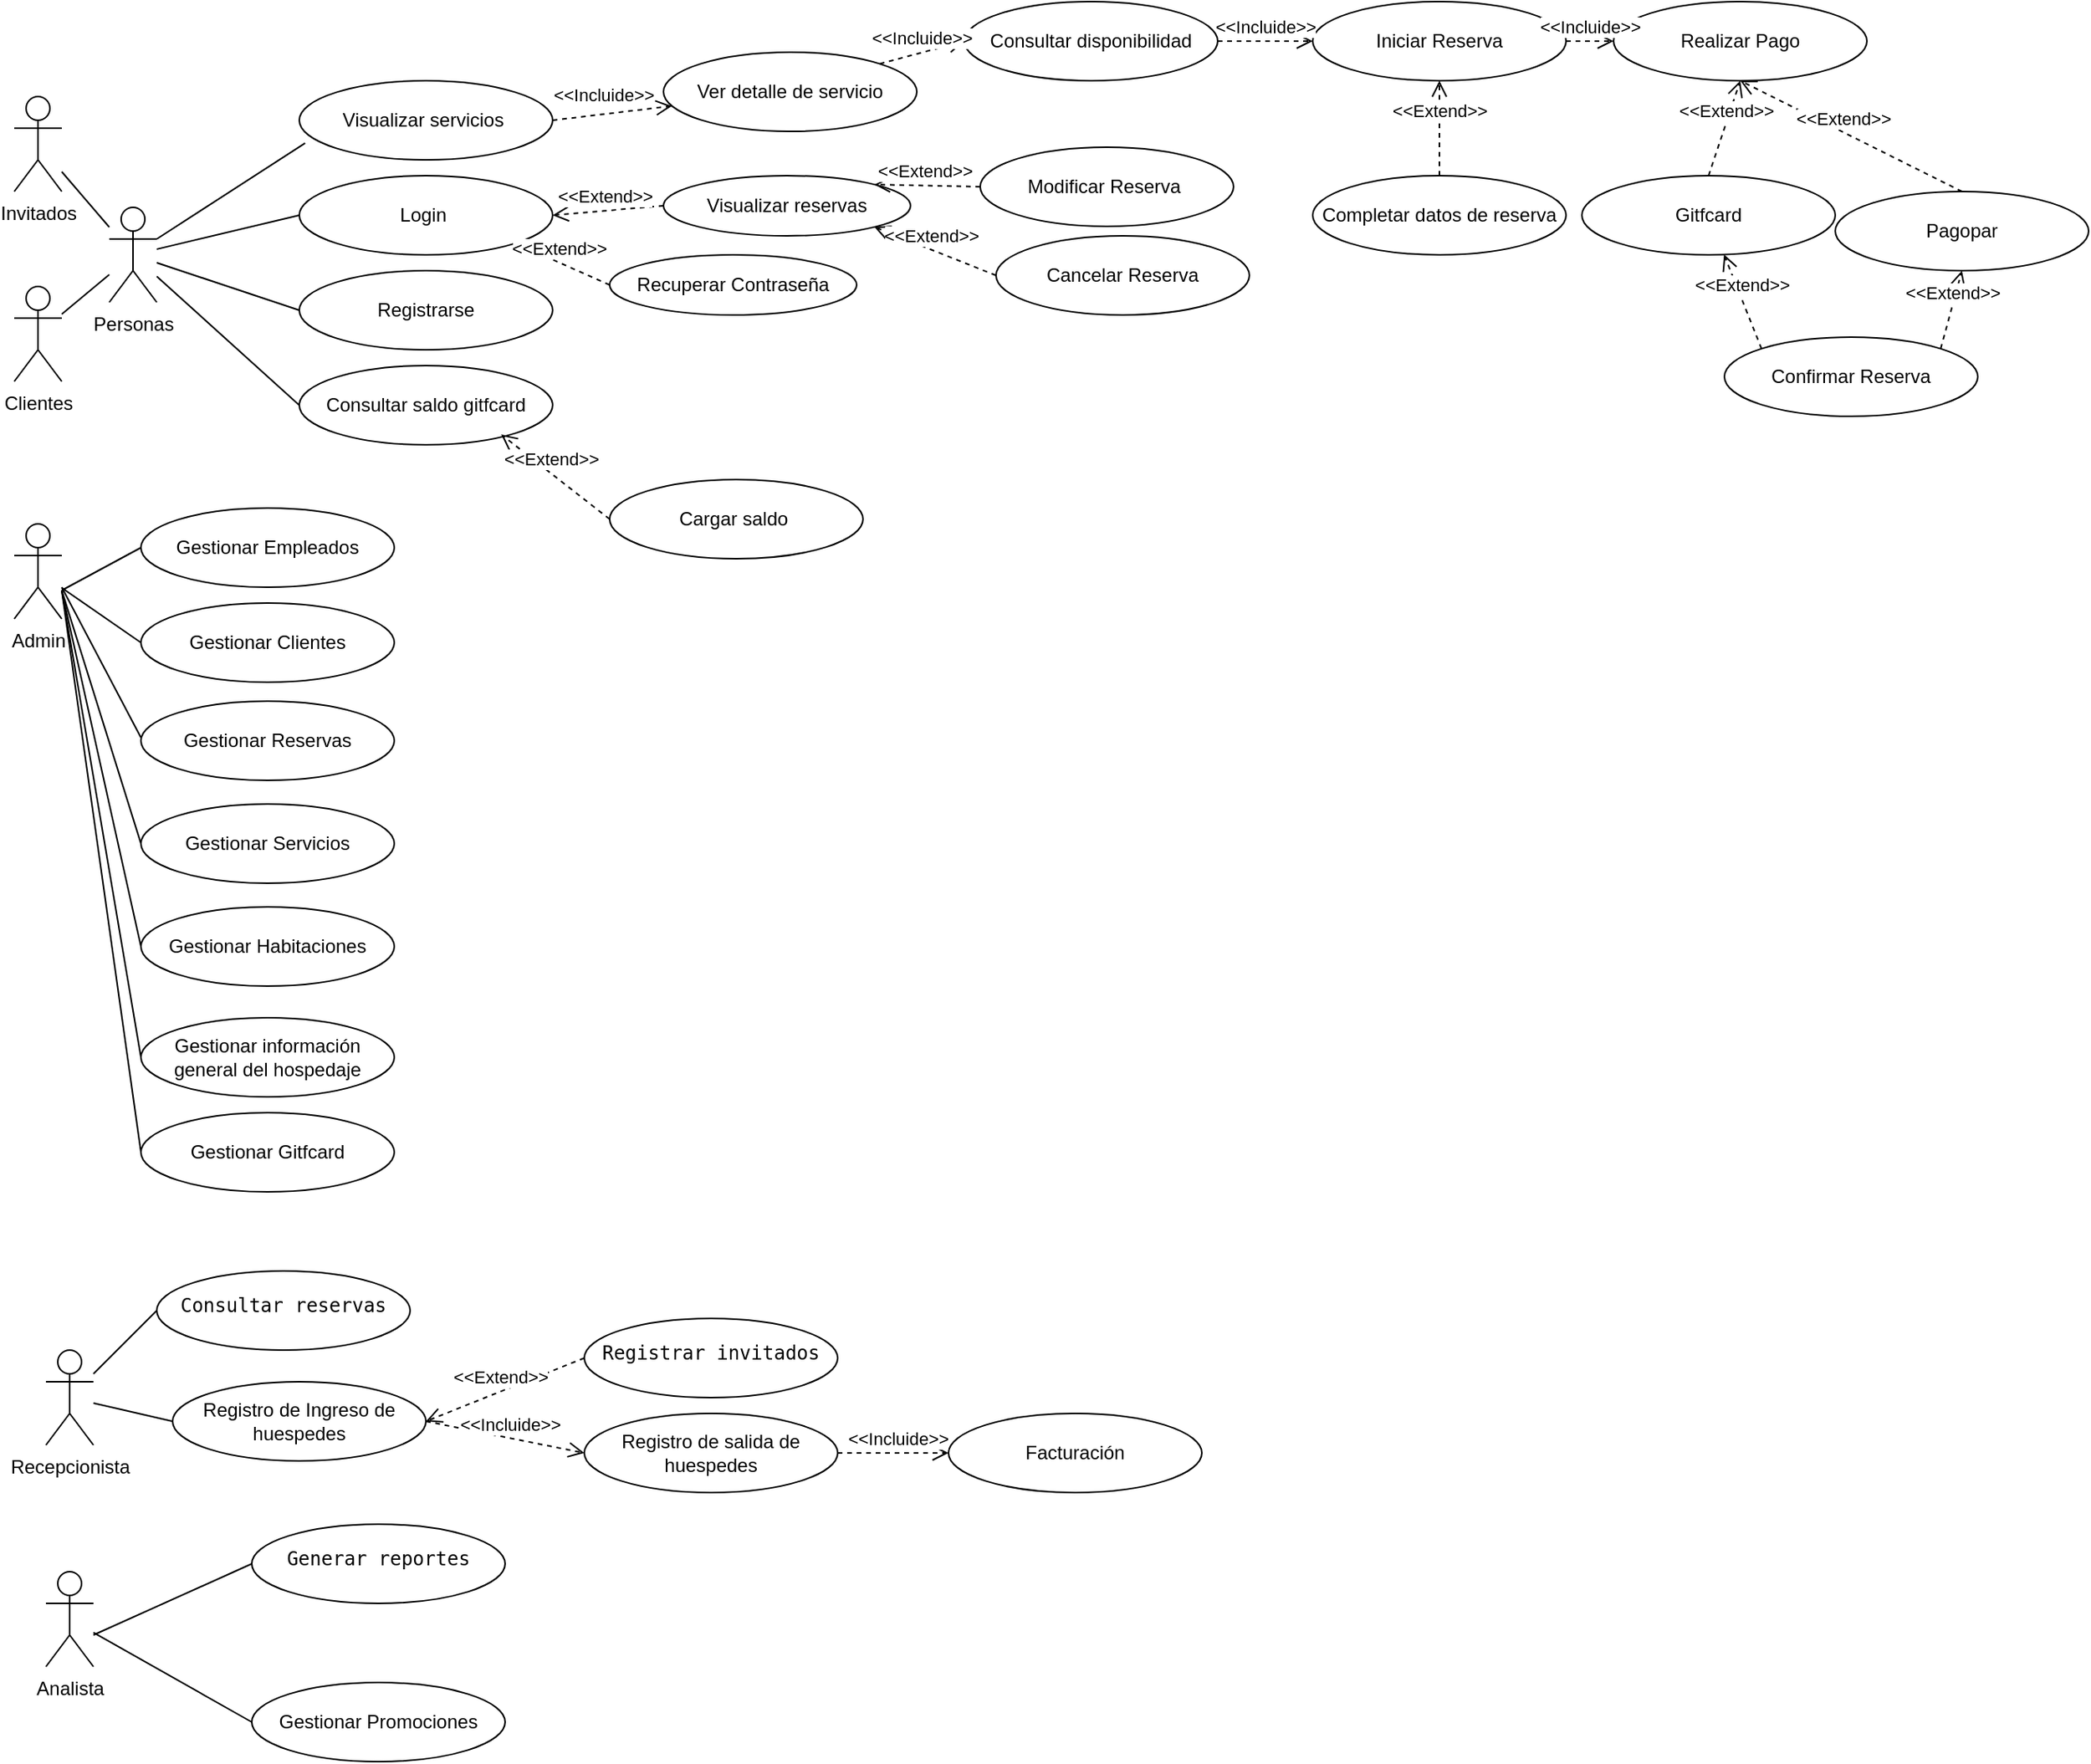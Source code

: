 <mxfile version="27.0.6">
  <diagram id="qPh7KLMrR9lY4QPwgJeI" name="CU1">
    <mxGraphModel dx="1590" dy="821" grid="1" gridSize="10" guides="1" tooltips="1" connect="1" arrows="1" fold="1" page="1" pageScale="1" pageWidth="827" pageHeight="1169" math="0" shadow="0">
      <root>
        <mxCell id="0" />
        <mxCell id="1" parent="0" />
        <mxCell id="Fh4gEGgheuUcvEkILHCw-1" value="Invitados" style="shape=umlActor;verticalLabelPosition=bottom;verticalAlign=top;html=1;outlineConnect=0;" parent="1" vertex="1">
          <mxGeometry x="50" y="88" width="30" height="60" as="geometry" />
        </mxCell>
        <mxCell id="Fh4gEGgheuUcvEkILHCw-2" value="Clientes" style="shape=umlActor;verticalLabelPosition=bottom;verticalAlign=top;html=1;outlineConnect=0;" parent="1" vertex="1">
          <mxGeometry x="50" y="208" width="30" height="60" as="geometry" />
        </mxCell>
        <mxCell id="Fh4gEGgheuUcvEkILHCw-3" value="Personas" style="shape=umlActor;verticalLabelPosition=bottom;verticalAlign=top;html=1;outlineConnect=0;" parent="1" vertex="1">
          <mxGeometry x="110" y="158" width="30" height="60" as="geometry" />
        </mxCell>
        <mxCell id="Fh4gEGgheuUcvEkILHCw-4" value="Login&amp;nbsp;" style="ellipse;whiteSpace=wrap;html=1;" parent="1" vertex="1">
          <mxGeometry x="230" y="138" width="160" height="50" as="geometry" />
        </mxCell>
        <mxCell id="Fh4gEGgheuUcvEkILHCw-5" value="Ver detalle de servicio" style="ellipse;whiteSpace=wrap;html=1;" parent="1" vertex="1">
          <mxGeometry x="460" y="60" width="160" height="50" as="geometry" />
        </mxCell>
        <mxCell id="Fh4gEGgheuUcvEkILHCw-6" value="Consultar saldo gitfcard" style="ellipse;whiteSpace=wrap;html=1;" parent="1" vertex="1">
          <mxGeometry x="230" y="258" width="160" height="50" as="geometry" />
        </mxCell>
        <mxCell id="Fh4gEGgheuUcvEkILHCw-7" value="" style="endArrow=none;html=1;rounded=0;entryX=0;entryY=0.5;entryDx=0;entryDy=0;" parent="1" source="Fh4gEGgheuUcvEkILHCw-3" target="Fh4gEGgheuUcvEkILHCw-4" edge="1">
          <mxGeometry width="50" height="50" relative="1" as="geometry">
            <mxPoint x="410" y="208" as="sourcePoint" />
            <mxPoint x="460" y="158" as="targetPoint" />
          </mxGeometry>
        </mxCell>
        <mxCell id="Fh4gEGgheuUcvEkILHCw-8" value="Visualizar servicios&amp;nbsp;" style="ellipse;whiteSpace=wrap;html=1;" parent="1" vertex="1">
          <mxGeometry x="230" y="78" width="160" height="50" as="geometry" />
        </mxCell>
        <mxCell id="Fh4gEGgheuUcvEkILHCw-9" value="Iniciar Reserva" style="ellipse;whiteSpace=wrap;html=1;" parent="1" vertex="1">
          <mxGeometry x="870" y="28" width="160" height="50" as="geometry" />
        </mxCell>
        <mxCell id="Fh4gEGgheuUcvEkILHCw-10" value="Gestionar Empleados" style="ellipse;whiteSpace=wrap;html=1;" parent="1" vertex="1">
          <mxGeometry x="130" y="348" width="160" height="50" as="geometry" />
        </mxCell>
        <mxCell id="Fh4gEGgheuUcvEkILHCw-12" value="Realizar Pago" style="ellipse;whiteSpace=wrap;html=1;" parent="1" vertex="1">
          <mxGeometry x="1060" y="28" width="160" height="50" as="geometry" />
        </mxCell>
        <mxCell id="Fh4gEGgheuUcvEkILHCw-13" value="" style="endArrow=none;html=1;rounded=0;entryX=0;entryY=0.5;entryDx=0;entryDy=0;" parent="1" source="Fh4gEGgheuUcvEkILHCw-3" target="Fh4gEGgheuUcvEkILHCw-6" edge="1">
          <mxGeometry width="50" height="50" relative="1" as="geometry">
            <mxPoint x="140" y="174" as="sourcePoint" />
            <mxPoint x="210" y="228" as="targetPoint" />
          </mxGeometry>
        </mxCell>
        <mxCell id="Fh4gEGgheuUcvEkILHCw-14" value="" style="endArrow=none;html=1;rounded=0;entryX=0.023;entryY=0.789;entryDx=0;entryDy=0;entryPerimeter=0;" parent="1" target="Fh4gEGgheuUcvEkILHCw-8" edge="1">
          <mxGeometry width="50" height="50" relative="1" as="geometry">
            <mxPoint x="140" y="178" as="sourcePoint" />
            <mxPoint x="190" y="128" as="targetPoint" />
          </mxGeometry>
        </mxCell>
        <mxCell id="Fh4gEGgheuUcvEkILHCw-15" value="&amp;lt;&amp;lt;Incluide&amp;gt;&amp;gt;" style="html=1;verticalAlign=bottom;endArrow=open;dashed=1;endSize=8;curved=0;rounded=0;exitX=1;exitY=0.5;exitDx=0;exitDy=0;entryX=0;entryY=0.5;entryDx=0;entryDy=0;" parent="1" source="GOupp1oVo7wXmN3YAVi5-4" target="Fh4gEGgheuUcvEkILHCw-9" edge="1">
          <mxGeometry relative="1" as="geometry">
            <mxPoint x="500" y="278" as="sourcePoint" />
            <mxPoint x="770" y="200" as="targetPoint" />
          </mxGeometry>
        </mxCell>
        <mxCell id="Fh4gEGgheuUcvEkILHCw-16" value="&amp;lt;&amp;lt;Incluide&amp;gt;&amp;gt;" style="html=1;verticalAlign=bottom;endArrow=open;dashed=1;endSize=8;curved=0;rounded=0;exitX=1;exitY=0.5;exitDx=0;exitDy=0;entryX=0;entryY=0.5;entryDx=0;entryDy=0;" parent="1" source="Fh4gEGgheuUcvEkILHCw-9" target="Fh4gEGgheuUcvEkILHCw-12" edge="1">
          <mxGeometry relative="1" as="geometry">
            <mxPoint x="560" y="221.55" as="sourcePoint" />
            <mxPoint x="900" y="118" as="targetPoint" />
          </mxGeometry>
        </mxCell>
        <mxCell id="Fh4gEGgheuUcvEkILHCw-20" value="" style="endArrow=none;html=1;rounded=0;" parent="1" source="Fh4gEGgheuUcvEkILHCw-2" target="Fh4gEGgheuUcvEkILHCw-3" edge="1">
          <mxGeometry width="50" height="50" relative="1" as="geometry">
            <mxPoint x="290" y="228" as="sourcePoint" />
            <mxPoint x="340" y="178" as="targetPoint" />
          </mxGeometry>
        </mxCell>
        <mxCell id="Fh4gEGgheuUcvEkILHCw-21" value="" style="endArrow=none;html=1;rounded=0;" parent="1" source="Fh4gEGgheuUcvEkILHCw-1" target="Fh4gEGgheuUcvEkILHCw-3" edge="1">
          <mxGeometry width="50" height="50" relative="1" as="geometry">
            <mxPoint x="90" y="236" as="sourcePoint" />
            <mxPoint x="100" y="178" as="targetPoint" />
          </mxGeometry>
        </mxCell>
        <mxCell id="Fh4gEGgheuUcvEkILHCw-22" value="Admin" style="shape=umlActor;verticalLabelPosition=bottom;verticalAlign=top;html=1;outlineConnect=0;" parent="1" vertex="1">
          <mxGeometry x="50" y="358" width="30" height="60" as="geometry" />
        </mxCell>
        <mxCell id="Fh4gEGgheuUcvEkILHCw-23" value="Gestionar Clientes" style="ellipse;whiteSpace=wrap;html=1;" parent="1" vertex="1">
          <mxGeometry x="130" y="408" width="160" height="50" as="geometry" />
        </mxCell>
        <mxCell id="Fh4gEGgheuUcvEkILHCw-24" value="" style="endArrow=none;html=1;rounded=0;entryX=0;entryY=0.5;entryDx=0;entryDy=0;" parent="1" target="Fh4gEGgheuUcvEkILHCw-10" edge="1">
          <mxGeometry width="50" height="50" relative="1" as="geometry">
            <mxPoint x="80" y="400" as="sourcePoint" />
            <mxPoint x="410" y="278" as="targetPoint" />
          </mxGeometry>
        </mxCell>
        <mxCell id="Fh4gEGgheuUcvEkILHCw-25" value="" style="endArrow=none;html=1;rounded=0;entryX=0;entryY=0.5;entryDx=0;entryDy=0;" parent="1" source="Fh4gEGgheuUcvEkILHCw-22" target="Fh4gEGgheuUcvEkILHCw-23" edge="1">
          <mxGeometry width="50" height="50" relative="1" as="geometry">
            <mxPoint x="360" y="328" as="sourcePoint" />
            <mxPoint x="410" y="278" as="targetPoint" />
          </mxGeometry>
        </mxCell>
        <mxCell id="Fh4gEGgheuUcvEkILHCw-26" value="&lt;table&gt;&lt;tbody&gt;&lt;tr&gt;&lt;td data-end=&quot;2573&quot; data-start=&quot;2550&quot; data-col-size=&quot;sm&quot;&gt;&lt;code data-end=&quot;2572&quot; data-start=&quot;2552&quot;&gt;Consultar reservas&lt;/code&gt;&lt;/td&gt;&lt;/tr&gt;&lt;/tbody&gt;&lt;/table&gt;&lt;table&gt;&lt;tbody&gt;&lt;tr&gt;&lt;td data-end=&quot;2632&quot; data-start=&quot;2573&quot; data-col-size=&quot;md&quot;&gt;&lt;/td&gt;&lt;/tr&gt;&lt;/tbody&gt;&lt;/table&gt;" style="ellipse;whiteSpace=wrap;html=1;" parent="1" vertex="1">
          <mxGeometry x="140" y="830" width="160" height="50" as="geometry" />
        </mxCell>
        <mxCell id="Fh4gEGgheuUcvEkILHCw-27" value="Recepcionista" style="shape=umlActor;verticalLabelPosition=bottom;verticalAlign=top;html=1;outlineConnect=0;" parent="1" vertex="1">
          <mxGeometry x="70" y="880" width="30" height="60" as="geometry" />
        </mxCell>
        <mxCell id="Fh4gEGgheuUcvEkILHCw-28" value="Registro de Ingreso de huespedes" style="ellipse;whiteSpace=wrap;html=1;" parent="1" vertex="1">
          <mxGeometry x="150" y="900" width="160" height="50" as="geometry" />
        </mxCell>
        <mxCell id="Fh4gEGgheuUcvEkILHCw-29" value="" style="endArrow=none;html=1;rounded=0;entryX=0;entryY=0.5;entryDx=0;entryDy=0;" parent="1" source="Fh4gEGgheuUcvEkILHCw-27" target="Fh4gEGgheuUcvEkILHCw-26" edge="1">
          <mxGeometry width="50" height="50" relative="1" as="geometry">
            <mxPoint x="380" y="850" as="sourcePoint" />
            <mxPoint x="430" y="800" as="targetPoint" />
          </mxGeometry>
        </mxCell>
        <mxCell id="Fh4gEGgheuUcvEkILHCw-30" value="" style="endArrow=none;html=1;rounded=0;entryX=0;entryY=0.5;entryDx=0;entryDy=0;" parent="1" source="Fh4gEGgheuUcvEkILHCw-27" target="Fh4gEGgheuUcvEkILHCw-28" edge="1">
          <mxGeometry width="50" height="50" relative="1" as="geometry">
            <mxPoint x="380" y="850" as="sourcePoint" />
            <mxPoint x="430" y="800" as="targetPoint" />
          </mxGeometry>
        </mxCell>
        <mxCell id="Fh4gEGgheuUcvEkILHCw-32" value="Registro de salida de huespedes" style="ellipse;whiteSpace=wrap;html=1;" parent="1" vertex="1">
          <mxGeometry x="410" y="920" width="160" height="50" as="geometry" />
        </mxCell>
        <mxCell id="Fh4gEGgheuUcvEkILHCw-33" value="&amp;lt;&amp;lt;Incluide&amp;gt;&amp;gt;" style="html=1;verticalAlign=bottom;endArrow=open;dashed=1;endSize=8;curved=0;rounded=0;entryX=0;entryY=0.5;entryDx=0;entryDy=0;exitX=1;exitY=0.5;exitDx=0;exitDy=0;" parent="1" source="Fh4gEGgheuUcvEkILHCw-28" target="Fh4gEGgheuUcvEkILHCw-32" edge="1">
          <mxGeometry x="0.067" relative="1" as="geometry">
            <mxPoint x="720" y="670" as="sourcePoint" />
            <mxPoint x="720" y="730" as="targetPoint" />
            <mxPoint as="offset" />
          </mxGeometry>
        </mxCell>
        <mxCell id="Fh4gEGgheuUcvEkILHCw-34" value="Facturación" style="ellipse;whiteSpace=wrap;html=1;" parent="1" vertex="1">
          <mxGeometry x="640" y="920" width="160" height="50" as="geometry" />
        </mxCell>
        <mxCell id="Fh4gEGgheuUcvEkILHCw-35" value="&amp;lt;&amp;lt;Incluide&amp;gt;&amp;gt;" style="html=1;verticalAlign=bottom;endArrow=open;dashed=1;endSize=8;curved=0;rounded=0;entryX=0;entryY=0.5;entryDx=0;entryDy=0;exitX=1;exitY=0.5;exitDx=0;exitDy=0;" parent="1" source="Fh4gEGgheuUcvEkILHCw-32" target="Fh4gEGgheuUcvEkILHCw-34" edge="1">
          <mxGeometry x="0.067" relative="1" as="geometry">
            <mxPoint x="580" y="915" as="sourcePoint" />
            <mxPoint x="630" y="905" as="targetPoint" />
            <mxPoint as="offset" />
          </mxGeometry>
        </mxCell>
        <mxCell id="Fh4gEGgheuUcvEkILHCw-36" value="Analista" style="shape=umlActor;verticalLabelPosition=bottom;verticalAlign=top;html=1;outlineConnect=0;" parent="1" vertex="1">
          <mxGeometry x="70" y="1020" width="30" height="60" as="geometry" />
        </mxCell>
        <mxCell id="Fh4gEGgheuUcvEkILHCw-37" value="Gestionar Promociones" style="ellipse;whiteSpace=wrap;html=1;" parent="1" vertex="1">
          <mxGeometry x="200" y="1090" width="160" height="50" as="geometry" />
        </mxCell>
        <mxCell id="Fh4gEGgheuUcvEkILHCw-39" value="" style="endArrow=none;html=1;rounded=0;entryX=0;entryY=0.5;entryDx=0;entryDy=0;exitX=1;exitY=0.667;exitDx=0;exitDy=0;exitPerimeter=0;" parent="1" source="Fh4gEGgheuUcvEkILHCw-22" edge="1">
          <mxGeometry width="50" height="50" relative="1" as="geometry">
            <mxPoint x="90" y="408" as="sourcePoint" />
            <mxPoint x="130" y="493" as="targetPoint" />
          </mxGeometry>
        </mxCell>
        <mxCell id="Fh4gEGgheuUcvEkILHCw-41" value="" style="endArrow=none;html=1;rounded=0;entryX=0;entryY=0.5;entryDx=0;entryDy=0;" parent="1" source="Fh4gEGgheuUcvEkILHCw-36" target="Fh4gEGgheuUcvEkILHCw-37" edge="1">
          <mxGeometry width="50" height="50" relative="1" as="geometry">
            <mxPoint x="-1150" y="765" as="sourcePoint" />
            <mxPoint x="-1100" y="753" as="targetPoint" />
          </mxGeometry>
        </mxCell>
        <mxCell id="GOupp1oVo7wXmN3YAVi5-1" value="Registrarse" style="ellipse;whiteSpace=wrap;html=1;" parent="1" vertex="1">
          <mxGeometry x="230" y="198" width="160" height="50" as="geometry" />
        </mxCell>
        <mxCell id="GOupp1oVo7wXmN3YAVi5-2" value="" style="endArrow=none;html=1;rounded=0;entryX=0;entryY=0.5;entryDx=0;entryDy=0;" parent="1" source="Fh4gEGgheuUcvEkILHCw-3" target="GOupp1oVo7wXmN3YAVi5-1" edge="1">
          <mxGeometry width="50" height="50" relative="1" as="geometry">
            <mxPoint x="130" y="209.957" as="sourcePoint" />
            <mxPoint x="460" y="218" as="targetPoint" />
          </mxGeometry>
        </mxCell>
        <mxCell id="GOupp1oVo7wXmN3YAVi5-3" value="&amp;lt;&amp;lt;Incluide&amp;gt;&amp;gt;" style="html=1;verticalAlign=bottom;endArrow=open;dashed=1;endSize=8;curved=0;rounded=0;" parent="1" target="Fh4gEGgheuUcvEkILHCw-5" edge="1">
          <mxGeometry x="-0.143" y="3" relative="1" as="geometry">
            <mxPoint x="390" y="103" as="sourcePoint" />
            <mxPoint x="460" y="108" as="targetPoint" />
            <mxPoint as="offset" />
          </mxGeometry>
        </mxCell>
        <mxCell id="GOupp1oVo7wXmN3YAVi5-4" value="Consultar disponibilidad" style="ellipse;whiteSpace=wrap;html=1;" parent="1" vertex="1">
          <mxGeometry x="650" y="28" width="160" height="50" as="geometry" />
        </mxCell>
        <mxCell id="GOupp1oVo7wXmN3YAVi5-5" value="&amp;lt;&amp;lt;Incluide&amp;gt;&amp;gt;" style="html=1;verticalAlign=bottom;endArrow=open;dashed=1;endSize=8;curved=0;rounded=0;exitX=1;exitY=0;exitDx=0;exitDy=0;entryX=0;entryY=0.5;entryDx=0;entryDy=0;" parent="1" source="Fh4gEGgheuUcvEkILHCw-5" target="GOupp1oVo7wXmN3YAVi5-4" edge="1">
          <mxGeometry relative="1" as="geometry">
            <mxPoint x="620" y="102.65" as="sourcePoint" />
            <mxPoint x="700" y="103" as="targetPoint" />
          </mxGeometry>
        </mxCell>
        <mxCell id="GOupp1oVo7wXmN3YAVi5-7" value="Completar datos de reserva" style="ellipse;whiteSpace=wrap;html=1;" parent="1" vertex="1">
          <mxGeometry x="870" y="138" width="160" height="50" as="geometry" />
        </mxCell>
        <mxCell id="GOupp1oVo7wXmN3YAVi5-8" value="&amp;lt;&amp;lt;Extend&amp;gt;&amp;gt;" style="html=1;verticalAlign=bottom;endArrow=open;dashed=1;endSize=8;curved=0;rounded=0;entryX=0.5;entryY=1;entryDx=0;entryDy=0;exitX=0.5;exitY=0;exitDx=0;exitDy=0;" parent="1" source="GOupp1oVo7wXmN3YAVi5-7" target="Fh4gEGgheuUcvEkILHCw-9" edge="1">
          <mxGeometry x="0.067" relative="1" as="geometry">
            <mxPoint x="1040" y="180" as="sourcePoint" />
            <mxPoint x="1030" y="140" as="targetPoint" />
            <mxPoint as="offset" />
            <Array as="points" />
          </mxGeometry>
        </mxCell>
        <mxCell id="GOupp1oVo7wXmN3YAVi5-9" value="Confirmar Reserva" style="ellipse;whiteSpace=wrap;html=1;" parent="1" vertex="1">
          <mxGeometry x="1130" y="240" width="160" height="50" as="geometry" />
        </mxCell>
        <mxCell id="GOupp1oVo7wXmN3YAVi5-10" value="Pagopar" style="ellipse;whiteSpace=wrap;html=1;" parent="1" vertex="1">
          <mxGeometry x="1200" y="148" width="160" height="50" as="geometry" />
        </mxCell>
        <mxCell id="GOupp1oVo7wXmN3YAVi5-11" value="Gitfcard" style="ellipse;whiteSpace=wrap;html=1;" parent="1" vertex="1">
          <mxGeometry x="1040" y="138" width="160" height="50" as="geometry" />
        </mxCell>
        <mxCell id="GOupp1oVo7wXmN3YAVi5-12" value="&amp;lt;&amp;lt;Extend&amp;gt;&amp;gt;" style="html=1;verticalAlign=bottom;endArrow=open;dashed=1;endSize=8;curved=0;rounded=0;exitX=0.5;exitY=0;exitDx=0;exitDy=0;entryX=0.5;entryY=1;entryDx=0;entryDy=0;" parent="1" source="GOupp1oVo7wXmN3YAVi5-11" target="Fh4gEGgheuUcvEkILHCw-12" edge="1">
          <mxGeometry x="0.067" relative="1" as="geometry">
            <mxPoint x="1040" y="198" as="sourcePoint" />
            <mxPoint x="922.618" y="222.42" as="targetPoint" />
            <mxPoint as="offset" />
            <Array as="points" />
          </mxGeometry>
        </mxCell>
        <mxCell id="GOupp1oVo7wXmN3YAVi5-13" value="&amp;lt;&amp;lt;Extend&amp;gt;&amp;gt;" style="html=1;verticalAlign=bottom;endArrow=open;dashed=1;endSize=8;curved=0;rounded=0;exitX=0.5;exitY=0;exitDx=0;exitDy=0;entryX=0.5;entryY=1;entryDx=0;entryDy=0;" parent="1" source="GOupp1oVo7wXmN3YAVi5-10" target="Fh4gEGgheuUcvEkILHCw-12" edge="1">
          <mxGeometry x="0.067" relative="1" as="geometry">
            <mxPoint x="1220" y="278" as="sourcePoint" />
            <mxPoint x="1023.36" y="217.5" as="targetPoint" />
            <mxPoint as="offset" />
            <Array as="points" />
          </mxGeometry>
        </mxCell>
        <mxCell id="GOupp1oVo7wXmN3YAVi5-14" value="&amp;lt;&amp;lt;Extend&amp;gt;&amp;gt;" style="html=1;verticalAlign=bottom;endArrow=open;dashed=1;endSize=8;curved=0;rounded=0;exitX=0;exitY=0;exitDx=0;exitDy=0;" parent="1" source="GOupp1oVo7wXmN3YAVi5-9" target="GOupp1oVo7wXmN3YAVi5-11" edge="1">
          <mxGeometry x="0.067" relative="1" as="geometry">
            <mxPoint x="1220" y="278" as="sourcePoint" />
            <mxPoint x="1260" y="230" as="targetPoint" />
            <mxPoint as="offset" />
            <Array as="points" />
          </mxGeometry>
        </mxCell>
        <mxCell id="GOupp1oVo7wXmN3YAVi5-15" value="&amp;lt;&amp;lt;Extend&amp;gt;&amp;gt;" style="html=1;verticalAlign=bottom;endArrow=open;dashed=1;endSize=8;curved=0;rounded=0;exitX=1;exitY=0;exitDx=0;exitDy=0;entryX=0.5;entryY=1;entryDx=0;entryDy=0;" parent="1" source="GOupp1oVo7wXmN3YAVi5-9" target="GOupp1oVo7wXmN3YAVi5-10" edge="1">
          <mxGeometry x="0.067" relative="1" as="geometry">
            <mxPoint x="1263" y="375" as="sourcePoint" />
            <mxPoint x="1235" y="328" as="targetPoint" />
            <mxPoint as="offset" />
            <Array as="points" />
          </mxGeometry>
        </mxCell>
        <mxCell id="GOupp1oVo7wXmN3YAVi5-16" value="Gestionar Servicios" style="ellipse;whiteSpace=wrap;html=1;" parent="1" vertex="1">
          <mxGeometry x="130" y="535" width="160" height="50" as="geometry" />
        </mxCell>
        <mxCell id="GOupp1oVo7wXmN3YAVi5-17" value="Gestionar Reservas" style="ellipse;whiteSpace=wrap;html=1;" parent="1" vertex="1">
          <mxGeometry x="130" y="470" width="160" height="50" as="geometry" />
        </mxCell>
        <mxCell id="GOupp1oVo7wXmN3YAVi5-18" value="Gestionar Habitaciones" style="ellipse;whiteSpace=wrap;html=1;" parent="1" vertex="1">
          <mxGeometry x="130" y="600" width="160" height="50" as="geometry" />
        </mxCell>
        <mxCell id="GOupp1oVo7wXmN3YAVi5-20" value="Gestionar Gitfcard" style="ellipse;whiteSpace=wrap;html=1;" parent="1" vertex="1">
          <mxGeometry x="130" y="730" width="160" height="50" as="geometry" />
        </mxCell>
        <mxCell id="GOupp1oVo7wXmN3YAVi5-21" value="" style="endArrow=none;html=1;rounded=0;entryX=0;entryY=0.5;entryDx=0;entryDy=0;" parent="1" target="GOupp1oVo7wXmN3YAVi5-16" edge="1">
          <mxGeometry width="50" height="50" relative="1" as="geometry">
            <mxPoint x="80" y="400" as="sourcePoint" />
            <mxPoint x="140" y="503" as="targetPoint" />
          </mxGeometry>
        </mxCell>
        <mxCell id="GOupp1oVo7wXmN3YAVi5-22" value="" style="endArrow=none;html=1;rounded=0;entryX=0;entryY=0.5;entryDx=0;entryDy=0;" parent="1" target="GOupp1oVo7wXmN3YAVi5-18" edge="1">
          <mxGeometry width="50" height="50" relative="1" as="geometry">
            <mxPoint x="80" y="400" as="sourcePoint" />
            <mxPoint x="150" y="513" as="targetPoint" />
          </mxGeometry>
        </mxCell>
        <mxCell id="GOupp1oVo7wXmN3YAVi5-23" value="" style="endArrow=none;html=1;rounded=0;entryX=0;entryY=0.5;entryDx=0;entryDy=0;" parent="1" target="GOupp1oVo7wXmN3YAVi5-35" edge="1">
          <mxGeometry width="50" height="50" relative="1" as="geometry">
            <mxPoint x="80" y="400" as="sourcePoint" />
            <mxPoint x="130" y="700" as="targetPoint" />
          </mxGeometry>
        </mxCell>
        <mxCell id="GOupp1oVo7wXmN3YAVi5-24" value="" style="endArrow=none;html=1;rounded=0;entryX=0;entryY=0.5;entryDx=0;entryDy=0;" parent="1" target="GOupp1oVo7wXmN3YAVi5-20" edge="1">
          <mxGeometry width="50" height="50" relative="1" as="geometry">
            <mxPoint x="80" y="400" as="sourcePoint" />
            <mxPoint x="170" y="533" as="targetPoint" />
          </mxGeometry>
        </mxCell>
        <mxCell id="GOupp1oVo7wXmN3YAVi5-25" value="Cargar saldo&amp;nbsp;" style="ellipse;whiteSpace=wrap;html=1;" parent="1" vertex="1">
          <mxGeometry x="426" y="330" width="160" height="50" as="geometry" />
        </mxCell>
        <mxCell id="GOupp1oVo7wXmN3YAVi5-26" value="&amp;lt;&amp;lt;Extend&amp;gt;&amp;gt;" style="html=1;verticalAlign=bottom;endArrow=open;dashed=1;endSize=8;curved=0;rounded=0;exitX=0;exitY=0.5;exitDx=0;exitDy=0;entryX=0.797;entryY=0.87;entryDx=0;entryDy=0;entryPerimeter=0;" parent="1" source="GOupp1oVo7wXmN3YAVi5-25" target="Fh4gEGgheuUcvEkILHCw-6" edge="1">
          <mxGeometry x="0.067" relative="1" as="geometry">
            <mxPoint x="471" y="120" as="sourcePoint" />
            <mxPoint x="400" y="173" as="targetPoint" />
            <mxPoint as="offset" />
          </mxGeometry>
        </mxCell>
        <mxCell id="GOupp1oVo7wXmN3YAVi5-30" value="&lt;table&gt;&lt;tbody&gt;&lt;tr&gt;&lt;td data-col-size=&quot;sm&quot; data-end=&quot;2469&quot; data-start=&quot;2445&quot;&gt;&lt;code data-end=&quot;2468&quot; data-start=&quot;2447&quot;&gt;Registrar invitados&lt;/code&gt;&lt;/td&gt;&lt;/tr&gt;&lt;/tbody&gt;&lt;/table&gt;&lt;table&gt;&lt;tbody&gt;&lt;tr&gt;&lt;td data-col-size=&quot;md&quot; data-end=&quot;2525&quot; data-start=&quot;2469&quot;&gt;&lt;/td&gt;&lt;/tr&gt;&lt;/tbody&gt;&lt;/table&gt;" style="ellipse;whiteSpace=wrap;html=1;" parent="1" vertex="1">
          <mxGeometry x="410" y="860" width="160" height="50" as="geometry" />
        </mxCell>
        <mxCell id="GOupp1oVo7wXmN3YAVi5-31" value="&amp;lt;&amp;lt;Extend&amp;gt;&amp;gt;" style="html=1;verticalAlign=bottom;endArrow=open;dashed=1;endSize=8;curved=0;rounded=0;exitX=0;exitY=0.5;exitDx=0;exitDy=0;entryX=1;entryY=0.5;entryDx=0;entryDy=0;" parent="1" source="GOupp1oVo7wXmN3YAVi5-30" target="Fh4gEGgheuUcvEkILHCw-28" edge="1">
          <mxGeometry x="0.067" relative="1" as="geometry">
            <mxPoint x="460" y="293" as="sourcePoint" />
            <mxPoint x="400" y="293" as="targetPoint" />
            <mxPoint as="offset" />
          </mxGeometry>
        </mxCell>
        <mxCell id="GOupp1oVo7wXmN3YAVi5-32" value="&lt;table&gt;&lt;tbody&gt;&lt;tr data-end=&quot;2751&quot; data-start=&quot;2707&quot;&gt;&lt;td data-end=&quot;2751&quot; data-start=&quot;2729&quot; data-col-size=&quot;md&quot;&gt;&lt;code data-end=&quot;2749&quot; data-start=&quot;2731&quot;&gt;Generar reportes&lt;/code&gt;&lt;/td&gt;&lt;/tr&gt;&lt;/tbody&gt;&lt;/table&gt;&lt;table&gt;&lt;tbody&gt;&lt;tr data-end=&quot;2820&quot; data-start=&quot;2752&quot;&gt;&lt;td data-col-size=&quot;sm&quot; data-end=&quot;2771&quot; data-start=&quot;2752&quot;&gt;&lt;/td&gt;&lt;/tr&gt;&lt;/tbody&gt;&lt;/table&gt;" style="ellipse;whiteSpace=wrap;html=1;" parent="1" vertex="1">
          <mxGeometry x="200" y="990" width="160" height="50" as="geometry" />
        </mxCell>
        <mxCell id="GOupp1oVo7wXmN3YAVi5-33" value="" style="endArrow=none;html=1;rounded=0;entryX=0;entryY=0.5;entryDx=0;entryDy=0;" parent="1" target="GOupp1oVo7wXmN3YAVi5-32" edge="1">
          <mxGeometry width="50" height="50" relative="1" as="geometry">
            <mxPoint x="100" y="1060" as="sourcePoint" />
            <mxPoint x="190" y="1115" as="targetPoint" />
          </mxGeometry>
        </mxCell>
        <mxCell id="GOupp1oVo7wXmN3YAVi5-35" value="Gestionar&amp;nbsp;información general del hospedaje" style="ellipse;whiteSpace=wrap;html=1;" parent="1" vertex="1">
          <mxGeometry x="130" y="670" width="160" height="50" as="geometry" />
        </mxCell>
        <mxCell id="yVdrAR26mXy_ffVt_zNs-1" value="Cancelar Reserva" style="ellipse;whiteSpace=wrap;html=1;" vertex="1" parent="1">
          <mxGeometry x="670" y="176" width="160" height="50" as="geometry" />
        </mxCell>
        <mxCell id="yVdrAR26mXy_ffVt_zNs-2" value="Modificar Reserva&amp;nbsp;" style="ellipse;whiteSpace=wrap;html=1;" vertex="1" parent="1">
          <mxGeometry x="660" y="120" width="160" height="50" as="geometry" />
        </mxCell>
        <mxCell id="yVdrAR26mXy_ffVt_zNs-3" value="Visualizar reservas" style="ellipse;whiteSpace=wrap;html=1;" vertex="1" parent="1">
          <mxGeometry x="460" y="138" width="156" height="38" as="geometry" />
        </mxCell>
        <mxCell id="yVdrAR26mXy_ffVt_zNs-6" value="&amp;lt;&amp;lt;Extend&amp;gt;&amp;gt;" style="html=1;verticalAlign=bottom;endArrow=open;dashed=1;endSize=8;curved=0;rounded=0;exitX=0;exitY=0.5;exitDx=0;exitDy=0;entryX=1;entryY=0.5;entryDx=0;entryDy=0;" edge="1" parent="1" source="yVdrAR26mXy_ffVt_zNs-3" target="Fh4gEGgheuUcvEkILHCw-4">
          <mxGeometry x="0.067" relative="1" as="geometry">
            <mxPoint x="471" y="140" as="sourcePoint" />
            <mxPoint x="400" y="211" as="targetPoint" />
            <mxPoint as="offset" />
          </mxGeometry>
        </mxCell>
        <mxCell id="yVdrAR26mXy_ffVt_zNs-7" value="&amp;lt;&amp;lt;Extend&amp;gt;&amp;gt;" style="html=1;verticalAlign=bottom;endArrow=open;dashed=1;endSize=8;curved=0;rounded=0;exitX=0;exitY=0.5;exitDx=0;exitDy=0;entryX=1;entryY=0;entryDx=0;entryDy=0;" edge="1" parent="1" source="yVdrAR26mXy_ffVt_zNs-2" target="yVdrAR26mXy_ffVt_zNs-3">
          <mxGeometry x="0.067" relative="1" as="geometry">
            <mxPoint x="470" y="216" as="sourcePoint" />
            <mxPoint x="430" y="190" as="targetPoint" />
            <mxPoint as="offset" />
          </mxGeometry>
        </mxCell>
        <mxCell id="yVdrAR26mXy_ffVt_zNs-8" value="&amp;lt;&amp;lt;Extend&amp;gt;&amp;gt;" style="html=1;verticalAlign=bottom;endArrow=open;dashed=1;endSize=8;curved=0;rounded=0;exitX=0;exitY=0.5;exitDx=0;exitDy=0;entryX=1;entryY=1;entryDx=0;entryDy=0;" edge="1" parent="1" source="yVdrAR26mXy_ffVt_zNs-1" target="yVdrAR26mXy_ffVt_zNs-3">
          <mxGeometry x="0.067" relative="1" as="geometry">
            <mxPoint x="610" y="196" as="sourcePoint" />
            <mxPoint x="570" y="170" as="targetPoint" />
            <mxPoint as="offset" />
          </mxGeometry>
        </mxCell>
        <mxCell id="yVdrAR26mXy_ffVt_zNs-9" value="Recuperar Contraseña" style="ellipse;whiteSpace=wrap;html=1;" vertex="1" parent="1">
          <mxGeometry x="426" y="188" width="156" height="38" as="geometry" />
        </mxCell>
        <mxCell id="yVdrAR26mXy_ffVt_zNs-10" value="&amp;lt;&amp;lt;Extend&amp;gt;&amp;gt;" style="html=1;verticalAlign=bottom;endArrow=open;dashed=1;endSize=8;curved=0;rounded=0;exitX=0;exitY=0.5;exitDx=0;exitDy=0;entryX=1;entryY=1;entryDx=0;entryDy=0;" edge="1" parent="1" source="yVdrAR26mXy_ffVt_zNs-9" target="Fh4gEGgheuUcvEkILHCw-4">
          <mxGeometry x="0.067" relative="1" as="geometry">
            <mxPoint x="568" y="210" as="sourcePoint" />
            <mxPoint x="530" y="216" as="targetPoint" />
            <mxPoint as="offset" />
          </mxGeometry>
        </mxCell>
      </root>
    </mxGraphModel>
  </diagram>
</mxfile>
